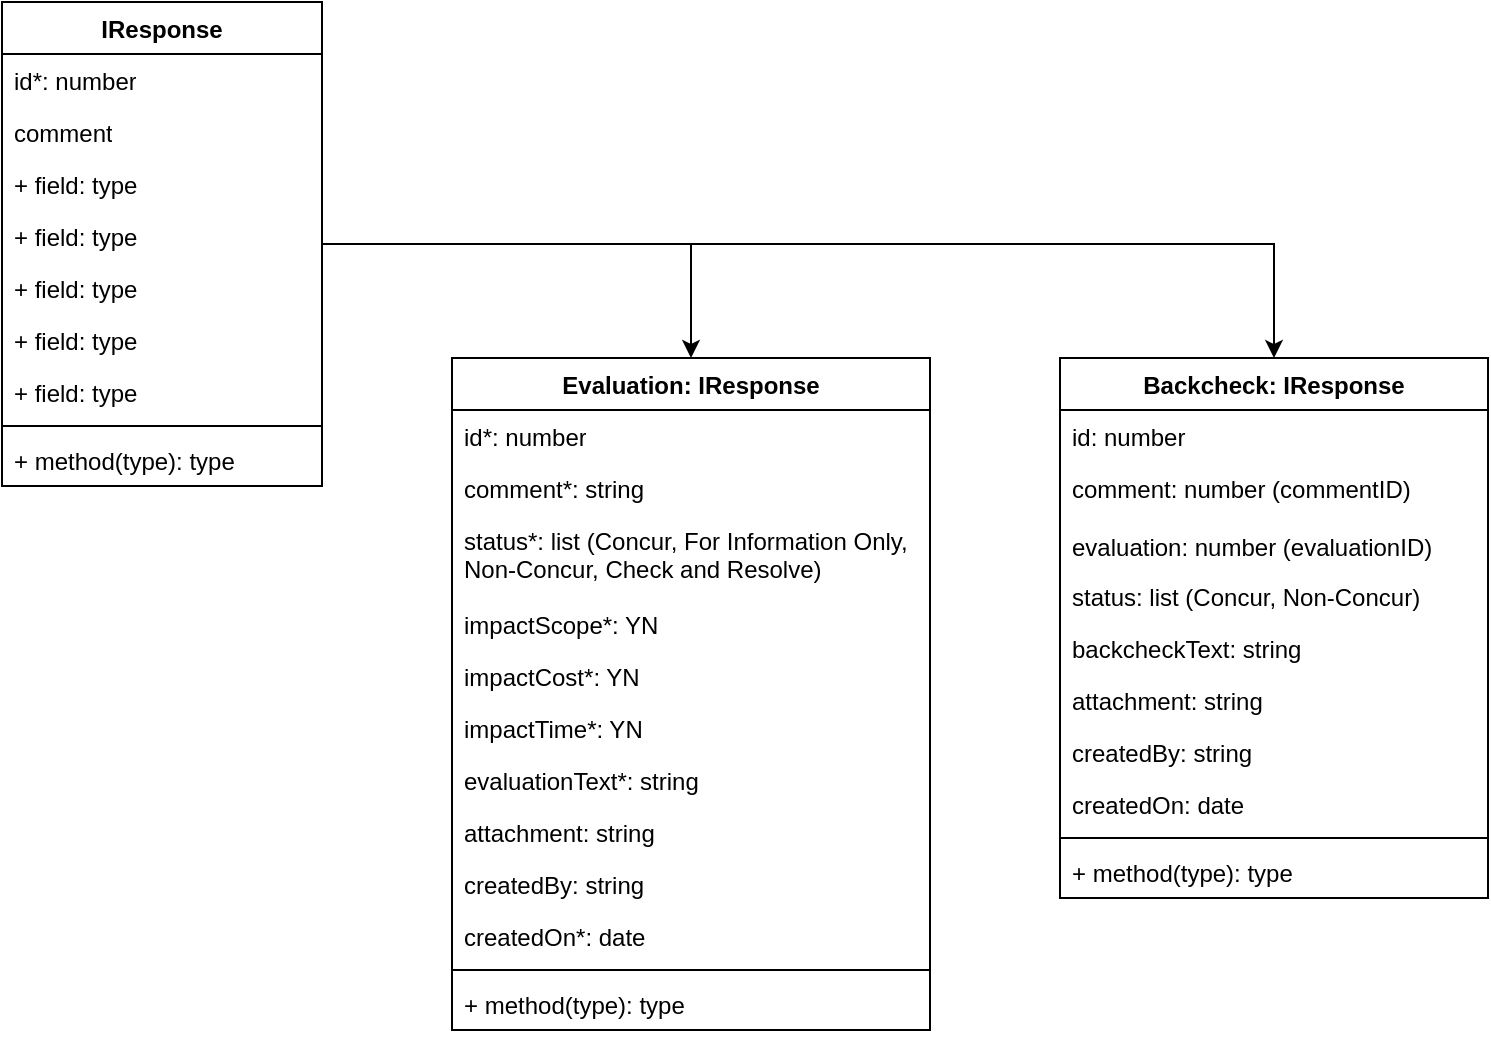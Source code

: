 <mxfile version="26.1.3">
  <diagram name="Page-1" id="9f46799a-70d6-7492-0946-bef42562c5a5">
    <mxGraphModel dx="1139" dy="751" grid="0" gridSize="10" guides="1" tooltips="1" connect="1" arrows="1" fold="1" page="0" pageScale="1" pageWidth="1100" pageHeight="850" background="none" math="0" shadow="0">
      <root>
        <mxCell id="0" />
        <mxCell id="1" parent="0" />
        <mxCell id="sJG6cZ8YHyDNoxxDjwqN-47" style="edgeStyle=orthogonalEdgeStyle;rounded=0;orthogonalLoop=1;jettySize=auto;html=1;entryX=0.5;entryY=0;entryDx=0;entryDy=0;" edge="1" parent="1" source="sJG6cZ8YHyDNoxxDjwqN-1" target="sJG6cZ8YHyDNoxxDjwqN-5">
          <mxGeometry relative="1" as="geometry" />
        </mxCell>
        <mxCell id="sJG6cZ8YHyDNoxxDjwqN-48" style="edgeStyle=orthogonalEdgeStyle;rounded=0;orthogonalLoop=1;jettySize=auto;html=1;entryX=0.5;entryY=0;entryDx=0;entryDy=0;" edge="1" parent="1" source="sJG6cZ8YHyDNoxxDjwqN-1" target="sJG6cZ8YHyDNoxxDjwqN-9">
          <mxGeometry relative="1" as="geometry" />
        </mxCell>
        <mxCell id="sJG6cZ8YHyDNoxxDjwqN-1" value="IResponse" style="swimlane;fontStyle=1;align=center;verticalAlign=top;childLayout=stackLayout;horizontal=1;startSize=26;horizontalStack=0;resizeParent=1;resizeParentMax=0;resizeLast=0;collapsible=1;marginBottom=0;whiteSpace=wrap;html=1;" vertex="1" parent="1">
          <mxGeometry x="174" y="323" width="160" height="242" as="geometry" />
        </mxCell>
        <mxCell id="sJG6cZ8YHyDNoxxDjwqN-2" value="id*: number" style="text;strokeColor=none;fillColor=none;align=left;verticalAlign=top;spacingLeft=4;spacingRight=4;overflow=hidden;rotatable=0;points=[[0,0.5],[1,0.5]];portConstraint=eastwest;whiteSpace=wrap;html=1;" vertex="1" parent="sJG6cZ8YHyDNoxxDjwqN-1">
          <mxGeometry y="26" width="160" height="26" as="geometry" />
        </mxCell>
        <mxCell id="sJG6cZ8YHyDNoxxDjwqN-41" value="comment" style="text;strokeColor=none;fillColor=none;align=left;verticalAlign=top;spacingLeft=4;spacingRight=4;overflow=hidden;rotatable=0;points=[[0,0.5],[1,0.5]];portConstraint=eastwest;whiteSpace=wrap;html=1;" vertex="1" parent="sJG6cZ8YHyDNoxxDjwqN-1">
          <mxGeometry y="52" width="160" height="26" as="geometry" />
        </mxCell>
        <mxCell id="sJG6cZ8YHyDNoxxDjwqN-42" value="+ field: type" style="text;strokeColor=none;fillColor=none;align=left;verticalAlign=top;spacingLeft=4;spacingRight=4;overflow=hidden;rotatable=0;points=[[0,0.5],[1,0.5]];portConstraint=eastwest;whiteSpace=wrap;html=1;" vertex="1" parent="sJG6cZ8YHyDNoxxDjwqN-1">
          <mxGeometry y="78" width="160" height="26" as="geometry" />
        </mxCell>
        <mxCell id="sJG6cZ8YHyDNoxxDjwqN-43" value="+ field: type" style="text;strokeColor=none;fillColor=none;align=left;verticalAlign=top;spacingLeft=4;spacingRight=4;overflow=hidden;rotatable=0;points=[[0,0.5],[1,0.5]];portConstraint=eastwest;whiteSpace=wrap;html=1;" vertex="1" parent="sJG6cZ8YHyDNoxxDjwqN-1">
          <mxGeometry y="104" width="160" height="26" as="geometry" />
        </mxCell>
        <mxCell id="sJG6cZ8YHyDNoxxDjwqN-44" value="+ field: type" style="text;strokeColor=none;fillColor=none;align=left;verticalAlign=top;spacingLeft=4;spacingRight=4;overflow=hidden;rotatable=0;points=[[0,0.5],[1,0.5]];portConstraint=eastwest;whiteSpace=wrap;html=1;" vertex="1" parent="sJG6cZ8YHyDNoxxDjwqN-1">
          <mxGeometry y="130" width="160" height="26" as="geometry" />
        </mxCell>
        <mxCell id="sJG6cZ8YHyDNoxxDjwqN-45" value="+ field: type" style="text;strokeColor=none;fillColor=none;align=left;verticalAlign=top;spacingLeft=4;spacingRight=4;overflow=hidden;rotatable=0;points=[[0,0.5],[1,0.5]];portConstraint=eastwest;whiteSpace=wrap;html=1;" vertex="1" parent="sJG6cZ8YHyDNoxxDjwqN-1">
          <mxGeometry y="156" width="160" height="26" as="geometry" />
        </mxCell>
        <mxCell id="sJG6cZ8YHyDNoxxDjwqN-46" value="+ field: type" style="text;strokeColor=none;fillColor=none;align=left;verticalAlign=top;spacingLeft=4;spacingRight=4;overflow=hidden;rotatable=0;points=[[0,0.5],[1,0.5]];portConstraint=eastwest;whiteSpace=wrap;html=1;" vertex="1" parent="sJG6cZ8YHyDNoxxDjwqN-1">
          <mxGeometry y="182" width="160" height="26" as="geometry" />
        </mxCell>
        <mxCell id="sJG6cZ8YHyDNoxxDjwqN-3" value="" style="line;strokeWidth=1;fillColor=none;align=left;verticalAlign=middle;spacingTop=-1;spacingLeft=3;spacingRight=3;rotatable=0;labelPosition=right;points=[];portConstraint=eastwest;strokeColor=inherit;" vertex="1" parent="sJG6cZ8YHyDNoxxDjwqN-1">
          <mxGeometry y="208" width="160" height="8" as="geometry" />
        </mxCell>
        <mxCell id="sJG6cZ8YHyDNoxxDjwqN-4" value="+ method(type): type" style="text;strokeColor=none;fillColor=none;align=left;verticalAlign=top;spacingLeft=4;spacingRight=4;overflow=hidden;rotatable=0;points=[[0,0.5],[1,0.5]];portConstraint=eastwest;whiteSpace=wrap;html=1;" vertex="1" parent="sJG6cZ8YHyDNoxxDjwqN-1">
          <mxGeometry y="216" width="160" height="26" as="geometry" />
        </mxCell>
        <mxCell id="sJG6cZ8YHyDNoxxDjwqN-5" value="Evaluation: IResponse" style="swimlane;fontStyle=1;align=center;verticalAlign=top;childLayout=stackLayout;horizontal=1;startSize=26;horizontalStack=0;resizeParent=1;resizeParentMax=0;resizeLast=0;collapsible=1;marginBottom=0;whiteSpace=wrap;html=1;" vertex="1" parent="1">
          <mxGeometry x="399" y="501" width="239" height="336" as="geometry" />
        </mxCell>
        <mxCell id="sJG6cZ8YHyDNoxxDjwqN-6" value="id*: number" style="text;strokeColor=none;fillColor=none;align=left;verticalAlign=top;spacingLeft=4;spacingRight=4;overflow=hidden;rotatable=0;points=[[0,0.5],[1,0.5]];portConstraint=eastwest;whiteSpace=wrap;html=1;" vertex="1" parent="sJG6cZ8YHyDNoxxDjwqN-5">
          <mxGeometry y="26" width="239" height="26" as="geometry" />
        </mxCell>
        <mxCell id="sJG6cZ8YHyDNoxxDjwqN-25" value="comment*: string" style="text;strokeColor=none;fillColor=none;align=left;verticalAlign=top;spacingLeft=4;spacingRight=4;overflow=hidden;rotatable=0;points=[[0,0.5],[1,0.5]];portConstraint=eastwest;whiteSpace=wrap;html=1;" vertex="1" parent="sJG6cZ8YHyDNoxxDjwqN-5">
          <mxGeometry y="52" width="239" height="26" as="geometry" />
        </mxCell>
        <mxCell id="sJG6cZ8YHyDNoxxDjwqN-26" value="status*: list (Concur, For Information Only, Non-Concur, Check and Resolve)" style="text;strokeColor=none;fillColor=none;align=left;verticalAlign=top;spacingLeft=4;spacingRight=4;overflow=hidden;rotatable=0;points=[[0,0.5],[1,0.5]];portConstraint=eastwest;whiteSpace=wrap;html=1;" vertex="1" parent="sJG6cZ8YHyDNoxxDjwqN-5">
          <mxGeometry y="78" width="239" height="42" as="geometry" />
        </mxCell>
        <mxCell id="sJG6cZ8YHyDNoxxDjwqN-27" value="impactScope*: YN" style="text;strokeColor=none;fillColor=none;align=left;verticalAlign=top;spacingLeft=4;spacingRight=4;overflow=hidden;rotatable=0;points=[[0,0.5],[1,0.5]];portConstraint=eastwest;whiteSpace=wrap;html=1;" vertex="1" parent="sJG6cZ8YHyDNoxxDjwqN-5">
          <mxGeometry y="120" width="239" height="26" as="geometry" />
        </mxCell>
        <mxCell id="sJG6cZ8YHyDNoxxDjwqN-28" value="impactCost*: YN" style="text;strokeColor=none;fillColor=none;align=left;verticalAlign=top;spacingLeft=4;spacingRight=4;overflow=hidden;rotatable=0;points=[[0,0.5],[1,0.5]];portConstraint=eastwest;whiteSpace=wrap;html=1;" vertex="1" parent="sJG6cZ8YHyDNoxxDjwqN-5">
          <mxGeometry y="146" width="239" height="26" as="geometry" />
        </mxCell>
        <mxCell id="sJG6cZ8YHyDNoxxDjwqN-29" value="impactTime*: YN" style="text;strokeColor=none;fillColor=none;align=left;verticalAlign=top;spacingLeft=4;spacingRight=4;overflow=hidden;rotatable=0;points=[[0,0.5],[1,0.5]];portConstraint=eastwest;whiteSpace=wrap;html=1;" vertex="1" parent="sJG6cZ8YHyDNoxxDjwqN-5">
          <mxGeometry y="172" width="239" height="26" as="geometry" />
        </mxCell>
        <mxCell id="sJG6cZ8YHyDNoxxDjwqN-30" value="evaluationText*: string" style="text;strokeColor=none;fillColor=none;align=left;verticalAlign=top;spacingLeft=4;spacingRight=4;overflow=hidden;rotatable=0;points=[[0,0.5],[1,0.5]];portConstraint=eastwest;whiteSpace=wrap;html=1;" vertex="1" parent="sJG6cZ8YHyDNoxxDjwqN-5">
          <mxGeometry y="198" width="239" height="26" as="geometry" />
        </mxCell>
        <mxCell id="sJG6cZ8YHyDNoxxDjwqN-32" value="attachment: string" style="text;strokeColor=none;fillColor=none;align=left;verticalAlign=top;spacingLeft=4;spacingRight=4;overflow=hidden;rotatable=0;points=[[0,0.5],[1,0.5]];portConstraint=eastwest;whiteSpace=wrap;html=1;" vertex="1" parent="sJG6cZ8YHyDNoxxDjwqN-5">
          <mxGeometry y="224" width="239" height="26" as="geometry" />
        </mxCell>
        <mxCell id="sJG6cZ8YHyDNoxxDjwqN-33" value="createdBy: string" style="text;strokeColor=none;fillColor=none;align=left;verticalAlign=top;spacingLeft=4;spacingRight=4;overflow=hidden;rotatable=0;points=[[0,0.5],[1,0.5]];portConstraint=eastwest;whiteSpace=wrap;html=1;" vertex="1" parent="sJG6cZ8YHyDNoxxDjwqN-5">
          <mxGeometry y="250" width="239" height="26" as="geometry" />
        </mxCell>
        <mxCell id="sJG6cZ8YHyDNoxxDjwqN-34" value="createdOn*: date" style="text;strokeColor=none;fillColor=none;align=left;verticalAlign=top;spacingLeft=4;spacingRight=4;overflow=hidden;rotatable=0;points=[[0,0.5],[1,0.5]];portConstraint=eastwest;whiteSpace=wrap;html=1;" vertex="1" parent="sJG6cZ8YHyDNoxxDjwqN-5">
          <mxGeometry y="276" width="239" height="26" as="geometry" />
        </mxCell>
        <mxCell id="sJG6cZ8YHyDNoxxDjwqN-7" value="" style="line;strokeWidth=1;fillColor=none;align=left;verticalAlign=middle;spacingTop=-1;spacingLeft=3;spacingRight=3;rotatable=0;labelPosition=right;points=[];portConstraint=eastwest;strokeColor=inherit;" vertex="1" parent="sJG6cZ8YHyDNoxxDjwqN-5">
          <mxGeometry y="302" width="239" height="8" as="geometry" />
        </mxCell>
        <mxCell id="sJG6cZ8YHyDNoxxDjwqN-8" value="+ method(type): type" style="text;strokeColor=none;fillColor=none;align=left;verticalAlign=top;spacingLeft=4;spacingRight=4;overflow=hidden;rotatable=0;points=[[0,0.5],[1,0.5]];portConstraint=eastwest;whiteSpace=wrap;html=1;" vertex="1" parent="sJG6cZ8YHyDNoxxDjwqN-5">
          <mxGeometry y="310" width="239" height="26" as="geometry" />
        </mxCell>
        <mxCell id="sJG6cZ8YHyDNoxxDjwqN-9" value="Backcheck: IResponse" style="swimlane;fontStyle=1;align=center;verticalAlign=top;childLayout=stackLayout;horizontal=1;startSize=26;horizontalStack=0;resizeParent=1;resizeParentMax=0;resizeLast=0;collapsible=1;marginBottom=0;whiteSpace=wrap;html=1;" vertex="1" parent="1">
          <mxGeometry x="703" y="501" width="214" height="270" as="geometry" />
        </mxCell>
        <mxCell id="sJG6cZ8YHyDNoxxDjwqN-10" value="id: number" style="text;strokeColor=none;fillColor=none;align=left;verticalAlign=top;spacingLeft=4;spacingRight=4;overflow=hidden;rotatable=0;points=[[0,0.5],[1,0.5]];portConstraint=eastwest;whiteSpace=wrap;html=1;" vertex="1" parent="sJG6cZ8YHyDNoxxDjwqN-9">
          <mxGeometry y="26" width="214" height="26" as="geometry" />
        </mxCell>
        <mxCell id="sJG6cZ8YHyDNoxxDjwqN-20" value="comment: number (commentID)" style="text;strokeColor=none;fillColor=none;align=left;verticalAlign=top;spacingLeft=4;spacingRight=4;overflow=hidden;rotatable=0;points=[[0,0.5],[1,0.5]];portConstraint=eastwest;whiteSpace=wrap;html=1;" vertex="1" parent="sJG6cZ8YHyDNoxxDjwqN-9">
          <mxGeometry y="52" width="214" height="29" as="geometry" />
        </mxCell>
        <mxCell id="sJG6cZ8YHyDNoxxDjwqN-21" value="evaluation: number (evaluationID)" style="text;strokeColor=none;fillColor=none;align=left;verticalAlign=top;spacingLeft=4;spacingRight=4;overflow=hidden;rotatable=0;points=[[0,0.5],[1,0.5]];portConstraint=eastwest;whiteSpace=wrap;html=1;" vertex="1" parent="sJG6cZ8YHyDNoxxDjwqN-9">
          <mxGeometry y="81" width="214" height="25" as="geometry" />
        </mxCell>
        <mxCell id="sJG6cZ8YHyDNoxxDjwqN-22" value="status: list (Concur, Non-Concur)" style="text;strokeColor=none;fillColor=none;align=left;verticalAlign=top;spacingLeft=4;spacingRight=4;overflow=hidden;rotatable=0;points=[[0,0.5],[1,0.5]];portConstraint=eastwest;whiteSpace=wrap;html=1;" vertex="1" parent="sJG6cZ8YHyDNoxxDjwqN-9">
          <mxGeometry y="106" width="214" height="26" as="geometry" />
        </mxCell>
        <mxCell id="sJG6cZ8YHyDNoxxDjwqN-23" value="backcheckText: string" style="text;strokeColor=none;fillColor=none;align=left;verticalAlign=top;spacingLeft=4;spacingRight=4;overflow=hidden;rotatable=0;points=[[0,0.5],[1,0.5]];portConstraint=eastwest;whiteSpace=wrap;html=1;" vertex="1" parent="sJG6cZ8YHyDNoxxDjwqN-9">
          <mxGeometry y="132" width="214" height="26" as="geometry" />
        </mxCell>
        <mxCell id="sJG6cZ8YHyDNoxxDjwqN-24" value="attachment: string" style="text;strokeColor=none;fillColor=none;align=left;verticalAlign=top;spacingLeft=4;spacingRight=4;overflow=hidden;rotatable=0;points=[[0,0.5],[1,0.5]];portConstraint=eastwest;whiteSpace=wrap;html=1;" vertex="1" parent="sJG6cZ8YHyDNoxxDjwqN-9">
          <mxGeometry y="158" width="214" height="26" as="geometry" />
        </mxCell>
        <mxCell id="sJG6cZ8YHyDNoxxDjwqN-31" value="createdBy: string" style="text;strokeColor=none;fillColor=none;align=left;verticalAlign=top;spacingLeft=4;spacingRight=4;overflow=hidden;rotatable=0;points=[[0,0.5],[1,0.5]];portConstraint=eastwest;whiteSpace=wrap;html=1;" vertex="1" parent="sJG6cZ8YHyDNoxxDjwqN-9">
          <mxGeometry y="184" width="214" height="26" as="geometry" />
        </mxCell>
        <mxCell id="sJG6cZ8YHyDNoxxDjwqN-36" value="createdOn: date" style="text;strokeColor=none;fillColor=none;align=left;verticalAlign=top;spacingLeft=4;spacingRight=4;overflow=hidden;rotatable=0;points=[[0,0.5],[1,0.5]];portConstraint=eastwest;whiteSpace=wrap;html=1;" vertex="1" parent="sJG6cZ8YHyDNoxxDjwqN-9">
          <mxGeometry y="210" width="214" height="26" as="geometry" />
        </mxCell>
        <mxCell id="sJG6cZ8YHyDNoxxDjwqN-11" value="" style="line;strokeWidth=1;fillColor=none;align=left;verticalAlign=middle;spacingTop=-1;spacingLeft=3;spacingRight=3;rotatable=0;labelPosition=right;points=[];portConstraint=eastwest;strokeColor=inherit;" vertex="1" parent="sJG6cZ8YHyDNoxxDjwqN-9">
          <mxGeometry y="236" width="214" height="8" as="geometry" />
        </mxCell>
        <mxCell id="sJG6cZ8YHyDNoxxDjwqN-12" value="+ method(type): type" style="text;strokeColor=none;fillColor=none;align=left;verticalAlign=top;spacingLeft=4;spacingRight=4;overflow=hidden;rotatable=0;points=[[0,0.5],[1,0.5]];portConstraint=eastwest;whiteSpace=wrap;html=1;" vertex="1" parent="sJG6cZ8YHyDNoxxDjwqN-9">
          <mxGeometry y="244" width="214" height="26" as="geometry" />
        </mxCell>
      </root>
    </mxGraphModel>
  </diagram>
</mxfile>
